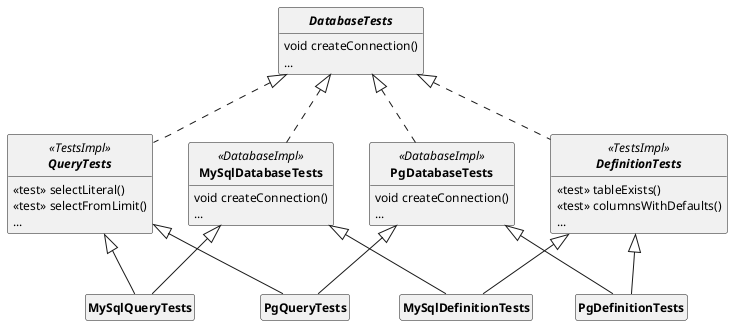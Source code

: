 @startuml

skinparam monochrome true
skinparam shadowing false
skinparam classAttributeIconSize 0
skinparam DefaultFontName arial
skinparam DefaultFontSize 12
skinparam ClassFontStyle bold
hide empty fields
hide empty methods
hide circle

interface DatabaseTests {
    void createConnection()
    {method} ...
}

class MySqlDatabaseTests <<DatabaseImpl>> implements DatabaseTests {
   void createConnection()
   {method} ...
}
class PgDatabaseTests <<DatabaseImpl>> implements DatabaseTests {
   void createConnection()
   {method} ...
}

abstract class QueryTests <<TestsImpl>> implements DatabaseTests {
    {method} <<test>> selectLiteral()
    {method} <<test>> selectFromLimit()
    {method} ...
}

abstract class DefinitionTests <<TestsImpl>> implements DatabaseTests {
    {method} <<test>> tableExists()
    {method} <<test>> columnsWithDefaults()
    {method} ...
}

class MySqlQueryTests extends QueryTests, MySqlDatabaseTests
class MySqlDefinitionTests extends DefinitionTests, MySqlDatabaseTests

class PgQueryTests extends QueryTests, PgDatabaseTests
class PgDefinitionTests extends DefinitionTests, PgDatabaseTests


@enduml